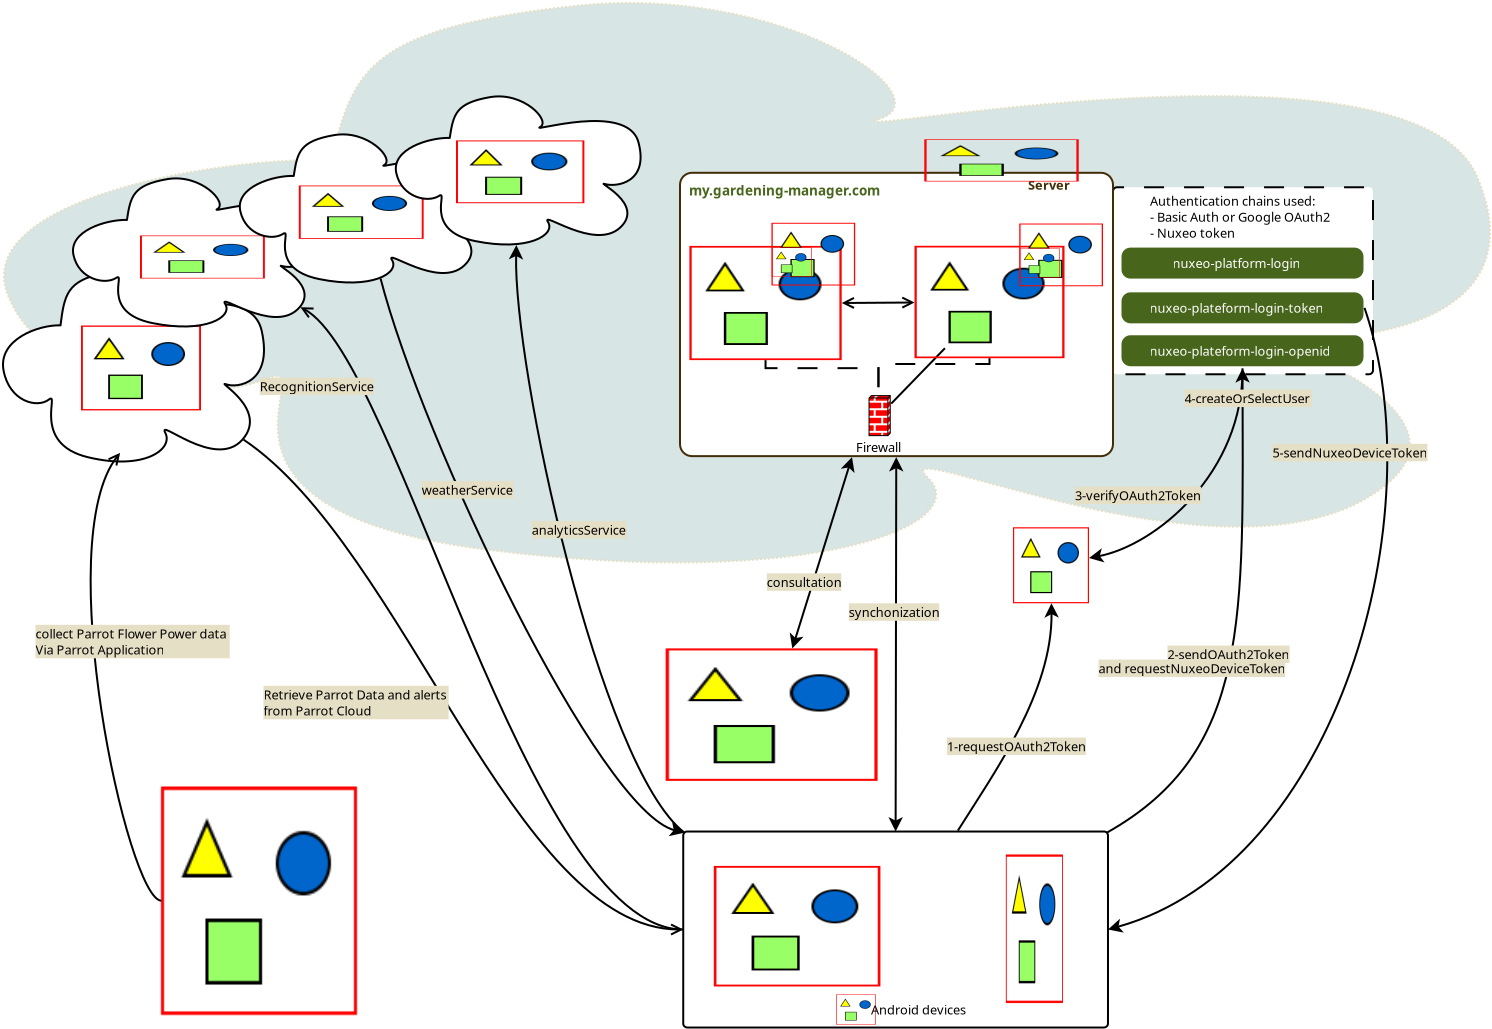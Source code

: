 <?xml version="1.0" encoding="UTF-8"?>
<dia:diagram xmlns:dia="http://www.lysator.liu.se/~alla/dia/">
  <dia:layer name="Arrière-plan" visible="true" active="true">
    <dia:object type="Network - Cloud" version="1" id="O0">
      <dia:attribute name="obj_pos">
        <dia:point val="-23.4,-6.175"/>
      </dia:attribute>
      <dia:attribute name="obj_bb">
        <dia:rectangle val="-23.4,-6.175;50.9,21.8"/>
      </dia:attribute>
      <dia:attribute name="meta">
        <dia:composite type="dict"/>
      </dia:attribute>
      <dia:attribute name="elem_corner">
        <dia:point val="-23.4,-6.175"/>
      </dia:attribute>
      <dia:attribute name="elem_width">
        <dia:real val="74.3"/>
      </dia:attribute>
      <dia:attribute name="elem_height">
        <dia:real val="27.975"/>
      </dia:attribute>
      <dia:attribute name="line_width">
        <dia:real val="0.1"/>
      </dia:attribute>
      <dia:attribute name="line_colour">
        <dia:color val="#e5dfc5"/>
      </dia:attribute>
      <dia:attribute name="fill_colour">
        <dia:color val="#d8e5e5"/>
      </dia:attribute>
      <dia:attribute name="show_background">
        <dia:boolean val="true"/>
      </dia:attribute>
      <dia:attribute name="line_style">
        <dia:enum val="4"/>
        <dia:real val="1"/>
      </dia:attribute>
      <dia:attribute name="padding">
        <dia:real val="0.1"/>
      </dia:attribute>
      <dia:attribute name="text">
        <dia:composite type="text">
          <dia:attribute name="string">
            <dia:string>##</dia:string>
          </dia:attribute>
          <dia:attribute name="font">
            <dia:font family="sans" style="0" name="Helvetica"/>
          </dia:attribute>
          <dia:attribute name="height">
            <dia:real val="0.8"/>
          </dia:attribute>
          <dia:attribute name="pos">
            <dia:point val="15.742,8.506"/>
          </dia:attribute>
          <dia:attribute name="color">
            <dia:color val="#432d07"/>
          </dia:attribute>
          <dia:attribute name="alignment">
            <dia:enum val="1"/>
          </dia:attribute>
        </dia:composite>
      </dia:attribute>
      <dia:attribute name="flip_horizontal">
        <dia:boolean val="false"/>
      </dia:attribute>
      <dia:attribute name="flip_vertical">
        <dia:boolean val="false"/>
      </dia:attribute>
      <dia:attribute name="subscale">
        <dia:real val="1"/>
      </dia:attribute>
    </dia:object>
    <dia:group>
      <dia:object type="Network - Cloud" version="1" id="O1">
        <dia:attribute name="obj_pos">
          <dia:point val="-23.45,7.29"/>
        </dia:attribute>
        <dia:attribute name="obj_bb">
          <dia:rectangle val="-23.45,7.29;-10.4,16.75"/>
        </dia:attribute>
        <dia:attribute name="meta">
          <dia:composite type="dict"/>
        </dia:attribute>
        <dia:attribute name="elem_corner">
          <dia:point val="-23.45,7.29"/>
        </dia:attribute>
        <dia:attribute name="elem_width">
          <dia:real val="13.05"/>
        </dia:attribute>
        <dia:attribute name="elem_height">
          <dia:real val="9.461"/>
        </dia:attribute>
        <dia:attribute name="line_width">
          <dia:real val="0.1"/>
        </dia:attribute>
        <dia:attribute name="line_colour">
          <dia:color val="#000000"/>
        </dia:attribute>
        <dia:attribute name="fill_colour">
          <dia:color val="#ffffff"/>
        </dia:attribute>
        <dia:attribute name="show_background">
          <dia:boolean val="true"/>
        </dia:attribute>
        <dia:attribute name="line_style">
          <dia:enum val="0"/>
          <dia:real val="1"/>
        </dia:attribute>
        <dia:attribute name="padding">
          <dia:real val="0.1"/>
        </dia:attribute>
        <dia:attribute name="text">
          <dia:composite type="text">
            <dia:attribute name="string">
              <dia:string>##</dia:string>
            </dia:attribute>
            <dia:attribute name="font">
              <dia:font family="sans" style="0" name="Helvetica"/>
            </dia:attribute>
            <dia:attribute name="height">
              <dia:real val="0.8"/>
            </dia:attribute>
            <dia:attribute name="pos">
              <dia:point val="-16.575,12.386"/>
            </dia:attribute>
            <dia:attribute name="color">
              <dia:color val="#000000"/>
            </dia:attribute>
            <dia:attribute name="alignment">
              <dia:enum val="1"/>
            </dia:attribute>
          </dia:composite>
        </dia:attribute>
        <dia:attribute name="flip_horizontal">
          <dia:boolean val="false"/>
        </dia:attribute>
        <dia:attribute name="flip_vertical">
          <dia:boolean val="false"/>
        </dia:attribute>
        <dia:attribute name="subscale">
          <dia:real val="1"/>
        </dia:attribute>
      </dia:object>
      <dia:object type="Standard - Image" version="0" id="O2">
        <dia:attribute name="obj_pos">
          <dia:point val="-19.55,9.95"/>
        </dia:attribute>
        <dia:attribute name="obj_bb">
          <dia:rectangle val="-19.6,9.9;-13.5,14.245"/>
        </dia:attribute>
        <dia:attribute name="elem_corner">
          <dia:point val="-19.55,9.95"/>
        </dia:attribute>
        <dia:attribute name="elem_width">
          <dia:real val="6"/>
        </dia:attribute>
        <dia:attribute name="elem_height">
          <dia:real val="4.245"/>
        </dia:attribute>
        <dia:attribute name="draw_border">
          <dia:boolean val="false"/>
        </dia:attribute>
        <dia:attribute name="keep_aspect">
          <dia:boolean val="true"/>
        </dia:attribute>
        <dia:attribute name="file">
          <dia:string>#parrot.png#</dia:string>
        </dia:attribute>
      </dia:object>
    </dia:group>
    <dia:object type="Standard - Box" version="0" id="O3">
      <dia:attribute name="obj_pos">
        <dia:point val="32.05,3.038"/>
      </dia:attribute>
      <dia:attribute name="obj_bb">
        <dia:rectangle val="32,2.987;45.1,12.438"/>
      </dia:attribute>
      <dia:attribute name="elem_corner">
        <dia:point val="32.05,3.038"/>
      </dia:attribute>
      <dia:attribute name="elem_width">
        <dia:real val="13.0"/>
      </dia:attribute>
      <dia:attribute name="elem_height">
        <dia:real val="9.35"/>
      </dia:attribute>
      <dia:attribute name="border_width">
        <dia:real val="0.1"/>
      </dia:attribute>
      <dia:attribute name="show_background">
        <dia:boolean val="true"/>
      </dia:attribute>
      <dia:attribute name="line_style">
        <dia:enum val="1"/>
      </dia:attribute>
      <dia:attribute name="corner_radius">
        <dia:real val="0.2"/>
      </dia:attribute>
    </dia:object>
    <dia:object type="Standard - Image" version="0" id="O4">
      <dia:attribute name="obj_pos">
        <dia:point val="9.685,26.094"/>
      </dia:attribute>
      <dia:attribute name="obj_bb">
        <dia:rectangle val="9.635,26.044;20.331,32.769"/>
      </dia:attribute>
      <dia:attribute name="elem_corner">
        <dia:point val="9.685,26.094"/>
      </dia:attribute>
      <dia:attribute name="elem_width">
        <dia:real val="10.596"/>
      </dia:attribute>
      <dia:attribute name="elem_height">
        <dia:real val="6.625"/>
      </dia:attribute>
      <dia:attribute name="draw_border">
        <dia:boolean val="false"/>
      </dia:attribute>
      <dia:attribute name="keep_aspect">
        <dia:boolean val="true"/>
      </dia:attribute>
      <dia:attribute name="file">
        <dia:string>#ordinateur.png#</dia:string>
      </dia:attribute>
    </dia:object>
    <dia:object type="Standard - Line" version="0" id="O5">
      <dia:attribute name="obj_pos">
        <dia:point val="21.181,35.25"/>
      </dia:attribute>
      <dia:attribute name="obj_bb">
        <dia:rectangle val="20.821,16.482;21.573,35.3"/>
      </dia:attribute>
      <dia:attribute name="conn_endpoints">
        <dia:point val="21.181,35.25"/>
        <dia:point val="21.213,16.532"/>
      </dia:attribute>
      <dia:attribute name="numcp">
        <dia:int val="1"/>
      </dia:attribute>
      <dia:attribute name="start_arrow">
        <dia:enum val="22"/>
      </dia:attribute>
      <dia:attribute name="start_arrow_length">
        <dia:real val="0.5"/>
      </dia:attribute>
      <dia:attribute name="start_arrow_width">
        <dia:real val="0.5"/>
      </dia:attribute>
      <dia:attribute name="end_arrow">
        <dia:enum val="22"/>
      </dia:attribute>
      <dia:attribute name="end_arrow_length">
        <dia:real val="0.5"/>
      </dia:attribute>
      <dia:attribute name="end_arrow_width">
        <dia:real val="0.5"/>
      </dia:attribute>
      <dia:connections>
        <dia:connection handle="0" to="O27" connection="1"/>
        <dia:connection handle="1" to="O32" connection="8"/>
      </dia:connections>
    </dia:object>
    <dia:object type="Standard - Line" version="0" id="O6">
      <dia:attribute name="obj_pos">
        <dia:point val="16.048,25.994"/>
      </dia:attribute>
      <dia:attribute name="obj_bb">
        <dia:rectangle val="15.918,16.469;19.13,26.057"/>
      </dia:attribute>
      <dia:attribute name="conn_endpoints">
        <dia:point val="16.048,25.994"/>
        <dia:point val="19.0,16.531"/>
      </dia:attribute>
      <dia:attribute name="numcp">
        <dia:int val="1"/>
      </dia:attribute>
      <dia:attribute name="start_arrow">
        <dia:enum val="22"/>
      </dia:attribute>
      <dia:attribute name="start_arrow_length">
        <dia:real val="0.5"/>
      </dia:attribute>
      <dia:attribute name="start_arrow_width">
        <dia:real val="0.5"/>
      </dia:attribute>
      <dia:attribute name="end_arrow">
        <dia:enum val="22"/>
      </dia:attribute>
      <dia:attribute name="end_arrow_length">
        <dia:real val="0.5"/>
      </dia:attribute>
      <dia:attribute name="end_arrow_width">
        <dia:real val="0.5"/>
      </dia:attribute>
      <dia:connections>
        <dia:connection handle="0" to="O4" connection="8"/>
        <dia:connection handle="1" to="O32" connection="8"/>
      </dia:connections>
    </dia:object>
    <dia:object type="Standard - BezierLine" version="0" id="O7">
      <dia:attribute name="obj_pos">
        <dia:point val="10.621,35.309"/>
      </dia:attribute>
      <dia:attribute name="obj_bb">
        <dia:rectangle val="2.174,5.523;10.691,35.379"/>
      </dia:attribute>
      <dia:attribute name="bez_points">
        <dia:point val="10.621,35.309"/>
        <dia:point val="6.4,32.03"/>
        <dia:point val="2.156,8.315"/>
        <dia:point val="2.319,2.17"/>
      </dia:attribute>
      <dia:attribute name="corner_types">
        <dia:enum val="0"/>
        <dia:enum val="0"/>
      </dia:attribute>
      <dia:attribute name="end_arrow">
        <dia:enum val="22"/>
      </dia:attribute>
      <dia:attribute name="end_arrow_length">
        <dia:real val="0.5"/>
      </dia:attribute>
      <dia:attribute name="end_arrow_width">
        <dia:real val="0.5"/>
      </dia:attribute>
      <dia:connections>
        <dia:connection handle="0" to="O27" connection="0"/>
        <dia:connection handle="3" to="O62" connection="4"/>
      </dia:connections>
    </dia:object>
    <dia:object type="Standard - BezierLine" version="0" id="O8">
      <dia:attribute name="obj_pos">
        <dia:point val="-5.481,4.07"/>
      </dia:attribute>
      <dia:attribute name="obj_bb">
        <dia:rectangle val="-4.721,7.194;10.682,35.369"/>
      </dia:attribute>
      <dia:attribute name="bez_points">
        <dia:point val="-5.481,4.07"/>
        <dia:point val="-3.4,12.15"/>
        <dia:point val="6.371,34.259"/>
        <dia:point val="10.621,35.309"/>
      </dia:attribute>
      <dia:attribute name="corner_types">
        <dia:enum val="0"/>
        <dia:enum val="0"/>
      </dia:attribute>
      <dia:attribute name="end_arrow">
        <dia:enum val="22"/>
      </dia:attribute>
      <dia:attribute name="end_arrow_length">
        <dia:real val="0.5"/>
      </dia:attribute>
      <dia:attribute name="end_arrow_width">
        <dia:real val="0.5"/>
      </dia:attribute>
      <dia:connections>
        <dia:connection handle="0" to="O60" connection="4"/>
        <dia:connection handle="3" to="O27" connection="0"/>
      </dia:connections>
    </dia:object>
    <dia:object type="Standard - Image" version="0" id="O9">
      <dia:attribute name="obj_pos">
        <dia:point val="27.05,20.038"/>
      </dia:attribute>
      <dia:attribute name="obj_bb">
        <dia:rectangle val="27,19.988;30.9,23.887"/>
      </dia:attribute>
      <dia:attribute name="elem_corner">
        <dia:point val="27.05,20.038"/>
      </dia:attribute>
      <dia:attribute name="elem_width">
        <dia:real val="3.8"/>
      </dia:attribute>
      <dia:attribute name="elem_height">
        <dia:real val="3.8"/>
      </dia:attribute>
      <dia:attribute name="draw_border">
        <dia:boolean val="false"/>
      </dia:attribute>
      <dia:attribute name="keep_aspect">
        <dia:boolean val="true"/>
      </dia:attribute>
      <dia:attribute name="file">
        <dia:string>#GooglePlus-new_logo.png#</dia:string>
      </dia:attribute>
    </dia:object>
    <dia:object type="Standard - BezierLine" version="0" id="O10">
      <dia:attribute name="obj_pos">
        <dia:point val="21.181,40.15"/>
      </dia:attribute>
      <dia:attribute name="obj_bb">
        <dia:rectangle val="24.225,23.887;29.023,35.272"/>
      </dia:attribute>
      <dia:attribute name="bez_points">
        <dia:point val="21.181,40.15"/>
        <dia:point val="23.05,37.18"/>
        <dia:point val="29,26.35"/>
        <dia:point val="28.95,21.938"/>
      </dia:attribute>
      <dia:attribute name="corner_types">
        <dia:enum val="0"/>
        <dia:enum val="0"/>
      </dia:attribute>
      <dia:attribute name="end_arrow">
        <dia:enum val="22"/>
      </dia:attribute>
      <dia:attribute name="end_arrow_length">
        <dia:real val="0.5"/>
      </dia:attribute>
      <dia:attribute name="end_arrow_width">
        <dia:real val="0.5"/>
      </dia:attribute>
      <dia:connections>
        <dia:connection handle="0" to="O27" connection="8"/>
        <dia:connection handle="3" to="O9" connection="8"/>
      </dia:connections>
    </dia:object>
    <dia:object type="Standard - BezierLine" version="0" id="O11">
      <dia:attribute name="obj_pos">
        <dia:point val="31.741,35.309"/>
      </dia:attribute>
      <dia:attribute name="obj_bb">
        <dia:rectangle val="31.673,12.037;38.587,35.377"/>
      </dia:attribute>
      <dia:attribute name="bez_points">
        <dia:point val="31.741,35.309"/>
        <dia:point val="38.95,31.25"/>
        <dia:point val="38.546,23.771"/>
        <dia:point val="38.525,11.213"/>
      </dia:attribute>
      <dia:attribute name="corner_types">
        <dia:enum val="0"/>
        <dia:enum val="0"/>
      </dia:attribute>
      <dia:attribute name="end_arrow">
        <dia:enum val="22"/>
      </dia:attribute>
      <dia:attribute name="end_arrow_length">
        <dia:real val="0.5"/>
      </dia:attribute>
      <dia:attribute name="end_arrow_width">
        <dia:real val="0.5"/>
      </dia:attribute>
      <dia:connections>
        <dia:connection handle="0" to="O27" connection="2"/>
        <dia:connection handle="3" to="O13" connection="8"/>
      </dia:connections>
    </dia:object>
    <dia:object type="Standard - BezierLine" version="0" id="O12">
      <dia:attribute name="obj_pos">
        <dia:point val="38.525,12.037"/>
      </dia:attribute>
      <dia:attribute name="obj_bb">
        <dia:rectangle val="30.891,11.987;38.576,21.616"/>
      </dia:attribute>
      <dia:attribute name="bez_points">
        <dia:point val="38.525,12.037"/>
        <dia:point val="38.6,17.3"/>
        <dia:point val="32.3,21.3"/>
        <dia:point val="28.95,21.938"/>
      </dia:attribute>
      <dia:attribute name="corner_types">
        <dia:enum val="0"/>
        <dia:enum val="0"/>
      </dia:attribute>
      <dia:attribute name="end_arrow">
        <dia:enum val="22"/>
      </dia:attribute>
      <dia:attribute name="end_arrow_length">
        <dia:real val="0.5"/>
      </dia:attribute>
      <dia:attribute name="end_arrow_width">
        <dia:real val="0.5"/>
      </dia:attribute>
      <dia:connections>
        <dia:connection handle="0" to="O13" connection="6"/>
        <dia:connection handle="3" to="O9" connection="8"/>
      </dia:connections>
    </dia:object>
    <dia:group>
      <dia:object type="Standard - Box" version="0" id="O13">
        <dia:attribute name="obj_pos">
          <dia:point val="32.425,10.387"/>
        </dia:attribute>
        <dia:attribute name="obj_bb">
          <dia:rectangle val="32.375,10.338;44.675,12.088"/>
        </dia:attribute>
        <dia:attribute name="elem_corner">
          <dia:point val="32.425,10.387"/>
        </dia:attribute>
        <dia:attribute name="elem_width">
          <dia:real val="12.2"/>
        </dia:attribute>
        <dia:attribute name="elem_height">
          <dia:real val="1.65"/>
        </dia:attribute>
        <dia:attribute name="border_width">
          <dia:real val="0.1"/>
        </dia:attribute>
        <dia:attribute name="border_color">
          <dia:color val="#ffffff"/>
        </dia:attribute>
        <dia:attribute name="inner_color">
          <dia:color val="#48651c"/>
        </dia:attribute>
        <dia:attribute name="show_background">
          <dia:boolean val="true"/>
        </dia:attribute>
        <dia:attribute name="corner_radius">
          <dia:real val="0.5"/>
        </dia:attribute>
      </dia:object>
      <dia:object type="Standard - Text" version="1" id="O14">
        <dia:attribute name="obj_pos">
          <dia:point val="33.875,11.463"/>
        </dia:attribute>
        <dia:attribute name="obj_bb">
          <dia:rectangle val="33.875,10.867;43.407,11.615"/>
        </dia:attribute>
        <dia:attribute name="text">
          <dia:composite type="text">
            <dia:attribute name="string">
              <dia:string>#nuxeo-plateform-login-openid#</dia:string>
            </dia:attribute>
            <dia:attribute name="font">
              <dia:font family="sans" style="0" name="Helvetica"/>
            </dia:attribute>
            <dia:attribute name="height">
              <dia:real val="0.8"/>
            </dia:attribute>
            <dia:attribute name="pos">
              <dia:point val="33.875,11.463"/>
            </dia:attribute>
            <dia:attribute name="color">
              <dia:color val="#ffffff"/>
            </dia:attribute>
            <dia:attribute name="alignment">
              <dia:enum val="0"/>
            </dia:attribute>
          </dia:composite>
        </dia:attribute>
        <dia:attribute name="valign">
          <dia:enum val="3"/>
        </dia:attribute>
      </dia:object>
    </dia:group>
    <dia:group>
      <dia:object type="Standard - Box" version="0" id="O15">
        <dia:attribute name="obj_pos">
          <dia:point val="32.425,8.242"/>
        </dia:attribute>
        <dia:attribute name="obj_bb">
          <dia:rectangle val="32.375,8.193;44.675,9.943"/>
        </dia:attribute>
        <dia:attribute name="elem_corner">
          <dia:point val="32.425,8.242"/>
        </dia:attribute>
        <dia:attribute name="elem_width">
          <dia:real val="12.2"/>
        </dia:attribute>
        <dia:attribute name="elem_height">
          <dia:real val="1.65"/>
        </dia:attribute>
        <dia:attribute name="border_width">
          <dia:real val="0.1"/>
        </dia:attribute>
        <dia:attribute name="border_color">
          <dia:color val="#ffffff"/>
        </dia:attribute>
        <dia:attribute name="inner_color">
          <dia:color val="#48651c"/>
        </dia:attribute>
        <dia:attribute name="show_background">
          <dia:boolean val="true"/>
        </dia:attribute>
        <dia:attribute name="corner_radius">
          <dia:real val="0.5"/>
        </dia:attribute>
      </dia:object>
      <dia:object type="Standard - Text" version="1" id="O16">
        <dia:attribute name="obj_pos">
          <dia:point val="33.875,9.318"/>
        </dia:attribute>
        <dia:attribute name="obj_bb">
          <dia:rectangle val="33.875,8.723;43,9.47"/>
        </dia:attribute>
        <dia:attribute name="text">
          <dia:composite type="text">
            <dia:attribute name="string">
              <dia:string>#nuxeo-plateform-login-token#</dia:string>
            </dia:attribute>
            <dia:attribute name="font">
              <dia:font family="sans" style="0" name="Helvetica"/>
            </dia:attribute>
            <dia:attribute name="height">
              <dia:real val="0.8"/>
            </dia:attribute>
            <dia:attribute name="pos">
              <dia:point val="33.875,9.318"/>
            </dia:attribute>
            <dia:attribute name="color">
              <dia:color val="#ffffff"/>
            </dia:attribute>
            <dia:attribute name="alignment">
              <dia:enum val="0"/>
            </dia:attribute>
          </dia:composite>
        </dia:attribute>
        <dia:attribute name="valign">
          <dia:enum val="3"/>
        </dia:attribute>
      </dia:object>
    </dia:group>
    <dia:object type="Standard - Text" version="1" id="O17">
      <dia:attribute name="obj_pos">
        <dia:point val="23.75,31.238"/>
      </dia:attribute>
      <dia:attribute name="obj_bb">
        <dia:rectangle val="23.75,30.642;31.043,31.39"/>
      </dia:attribute>
      <dia:attribute name="text">
        <dia:composite type="text">
          <dia:attribute name="string">
            <dia:string>#1-requestOAuth2Token#</dia:string>
          </dia:attribute>
          <dia:attribute name="font">
            <dia:font family="sans" style="0" name="Helvetica"/>
          </dia:attribute>
          <dia:attribute name="height">
            <dia:real val="0.8"/>
          </dia:attribute>
          <dia:attribute name="pos">
            <dia:point val="23.75,31.238"/>
          </dia:attribute>
          <dia:attribute name="color">
            <dia:color val="#000000"/>
          </dia:attribute>
          <dia:attribute name="alignment">
            <dia:enum val="0"/>
          </dia:attribute>
        </dia:composite>
      </dia:attribute>
      <dia:attribute name="valign">
        <dia:enum val="3"/>
      </dia:attribute>
      <dia:attribute name="fill_color">
        <dia:color val="#e5dfc5"/>
      </dia:attribute>
      <dia:attribute name="show_background">
        <dia:boolean val="true"/>
      </dia:attribute>
    </dia:object>
    <dia:object type="Standard - Text" version="1" id="O18">
      <dia:attribute name="obj_pos">
        <dia:point val="30.15,18.692"/>
      </dia:attribute>
      <dia:attribute name="obj_bb">
        <dia:rectangle val="30.15,18.098;36.803,18.845"/>
      </dia:attribute>
      <dia:attribute name="text">
        <dia:composite type="text">
          <dia:attribute name="string">
            <dia:string>#3-verifyOAuth2Token#</dia:string>
          </dia:attribute>
          <dia:attribute name="font">
            <dia:font family="sans" style="0" name="Helvetica"/>
          </dia:attribute>
          <dia:attribute name="height">
            <dia:real val="0.8"/>
          </dia:attribute>
          <dia:attribute name="pos">
            <dia:point val="30.15,18.692"/>
          </dia:attribute>
          <dia:attribute name="color">
            <dia:color val="#000000"/>
          </dia:attribute>
          <dia:attribute name="alignment">
            <dia:enum val="0"/>
          </dia:attribute>
        </dia:composite>
      </dia:attribute>
      <dia:attribute name="valign">
        <dia:enum val="3"/>
      </dia:attribute>
      <dia:attribute name="fill_color">
        <dia:color val="#e5dfc5"/>
      </dia:attribute>
      <dia:attribute name="show_background">
        <dia:boolean val="true"/>
      </dia:attribute>
    </dia:object>
    <dia:object type="Standard - Text" version="1" id="O19">
      <dia:attribute name="obj_pos">
        <dia:point val="35.625,13.838"/>
      </dia:attribute>
      <dia:attribute name="obj_bb">
        <dia:rectangle val="35.625,13.242;42.498,13.99"/>
      </dia:attribute>
      <dia:attribute name="text">
        <dia:composite type="text">
          <dia:attribute name="string">
            <dia:string>#4-createOrSelectUser#</dia:string>
          </dia:attribute>
          <dia:attribute name="font">
            <dia:font family="sans" style="0" name="Helvetica"/>
          </dia:attribute>
          <dia:attribute name="height">
            <dia:real val="0.8"/>
          </dia:attribute>
          <dia:attribute name="pos">
            <dia:point val="35.625,13.838"/>
          </dia:attribute>
          <dia:attribute name="color">
            <dia:color val="#000000"/>
          </dia:attribute>
          <dia:attribute name="alignment">
            <dia:enum val="0"/>
          </dia:attribute>
        </dia:composite>
      </dia:attribute>
      <dia:attribute name="valign">
        <dia:enum val="3"/>
      </dia:attribute>
      <dia:attribute name="fill_color">
        <dia:color val="#e5dfc5"/>
      </dia:attribute>
      <dia:attribute name="show_background">
        <dia:boolean val="true"/>
      </dia:attribute>
    </dia:object>
    <dia:object type="Standard - Text" version="1" id="O20">
      <dia:attribute name="obj_pos">
        <dia:point val="33.9,3.962"/>
      </dia:attribute>
      <dia:attribute name="obj_bb">
        <dia:rectangle val="33.9,3.368;43.65,6.515"/>
      </dia:attribute>
      <dia:attribute name="text">
        <dia:composite type="text">
          <dia:attribute name="string">
            <dia:string>#Authentication chains used:
- Basic Auth or Google OAuth2
- Nuxeo token
#</dia:string>
          </dia:attribute>
          <dia:attribute name="font">
            <dia:font family="sans" style="0" name="Helvetica"/>
          </dia:attribute>
          <dia:attribute name="height">
            <dia:real val="0.8"/>
          </dia:attribute>
          <dia:attribute name="pos">
            <dia:point val="33.9,3.962"/>
          </dia:attribute>
          <dia:attribute name="color">
            <dia:color val="#000000"/>
          </dia:attribute>
          <dia:attribute name="alignment">
            <dia:enum val="0"/>
          </dia:attribute>
        </dia:composite>
      </dia:attribute>
      <dia:attribute name="valign">
        <dia:enum val="3"/>
      </dia:attribute>
    </dia:object>
    <dia:object type="Standard - BezierLine" version="0" id="O21">
      <dia:attribute name="obj_pos">
        <dia:point val="44.625,9.068"/>
      </dia:attribute>
      <dia:attribute name="obj_bb">
        <dia:rectangle val="31.8,9.004;45.815,40.306"/>
      </dia:attribute>
      <dia:attribute name="bez_points">
        <dia:point val="44.625,9.068"/>
        <dia:point val="48.15,19.3"/>
        <dia:point val="43.35,36.95"/>
        <dia:point val="31.8,40.15"/>
      </dia:attribute>
      <dia:attribute name="corner_types">
        <dia:enum val="0"/>
        <dia:enum val="0"/>
      </dia:attribute>
      <dia:attribute name="end_arrow">
        <dia:enum val="22"/>
      </dia:attribute>
      <dia:attribute name="end_arrow_length">
        <dia:real val="0.5"/>
      </dia:attribute>
      <dia:attribute name="end_arrow_width">
        <dia:real val="0.5"/>
      </dia:attribute>
      <dia:connections>
        <dia:connection handle="0" to="O15" connection="4"/>
        <dia:connection handle="3" to="O27" connection="4"/>
      </dia:connections>
    </dia:object>
    <dia:object type="Standard - Text" version="1" id="O22">
      <dia:attribute name="obj_pos">
        <dia:point val="40.025,16.55"/>
      </dia:attribute>
      <dia:attribute name="obj_bb">
        <dia:rectangle val="40.025,15.955;48.25,16.703"/>
      </dia:attribute>
      <dia:attribute name="text">
        <dia:composite type="text">
          <dia:attribute name="string">
            <dia:string>#5-sendNuxeoDeviceToken#</dia:string>
          </dia:attribute>
          <dia:attribute name="font">
            <dia:font family="sans" style="0" name="Helvetica"/>
          </dia:attribute>
          <dia:attribute name="height">
            <dia:real val="0.8"/>
          </dia:attribute>
          <dia:attribute name="pos">
            <dia:point val="40.025,16.55"/>
          </dia:attribute>
          <dia:attribute name="color">
            <dia:color val="#000000"/>
          </dia:attribute>
          <dia:attribute name="alignment">
            <dia:enum val="0"/>
          </dia:attribute>
        </dia:composite>
      </dia:attribute>
      <dia:attribute name="valign">
        <dia:enum val="3"/>
      </dia:attribute>
      <dia:attribute name="fill_color">
        <dia:color val="#e5dfc5"/>
      </dia:attribute>
      <dia:attribute name="show_background">
        <dia:boolean val="true"/>
      </dia:attribute>
    </dia:object>
    <dia:object type="Standard - Box" version="0" id="O23">
      <dia:attribute name="obj_pos">
        <dia:point val="32.425,6.005"/>
      </dia:attribute>
      <dia:attribute name="obj_bb">
        <dia:rectangle val="32.375,5.955;44.675,7.705"/>
      </dia:attribute>
      <dia:attribute name="elem_corner">
        <dia:point val="32.425,6.005"/>
      </dia:attribute>
      <dia:attribute name="elem_width">
        <dia:real val="12.2"/>
      </dia:attribute>
      <dia:attribute name="elem_height">
        <dia:real val="1.65"/>
      </dia:attribute>
      <dia:attribute name="border_width">
        <dia:real val="0.1"/>
      </dia:attribute>
      <dia:attribute name="border_color">
        <dia:color val="#ffffff"/>
      </dia:attribute>
      <dia:attribute name="inner_color">
        <dia:color val="#48651c"/>
      </dia:attribute>
      <dia:attribute name="show_background">
        <dia:boolean val="true"/>
      </dia:attribute>
      <dia:attribute name="corner_radius">
        <dia:real val="0.5"/>
      </dia:attribute>
    </dia:object>
    <dia:object type="Standard - Text" version="1" id="O24">
      <dia:attribute name="obj_pos">
        <dia:point val="35.025,7.08"/>
      </dia:attribute>
      <dia:attribute name="obj_bb">
        <dia:rectangle val="35.025,6.485;41.735,7.232"/>
      </dia:attribute>
      <dia:attribute name="text">
        <dia:composite type="text">
          <dia:attribute name="string">
            <dia:string>#nuxeo-platform-login#</dia:string>
          </dia:attribute>
          <dia:attribute name="font">
            <dia:font family="sans" style="0" name="Helvetica"/>
          </dia:attribute>
          <dia:attribute name="height">
            <dia:real val="0.8"/>
          </dia:attribute>
          <dia:attribute name="pos">
            <dia:point val="35.025,7.08"/>
          </dia:attribute>
          <dia:attribute name="color">
            <dia:color val="#ffffff"/>
          </dia:attribute>
          <dia:attribute name="alignment">
            <dia:enum val="0"/>
          </dia:attribute>
        </dia:composite>
      </dia:attribute>
      <dia:attribute name="valign">
        <dia:enum val="3"/>
      </dia:attribute>
    </dia:object>
    <dia:object type="Standard - Text" version="1" id="O25">
      <dia:attribute name="obj_pos">
        <dia:point val="-2.507,18.413"/>
      </dia:attribute>
      <dia:attribute name="obj_bb">
        <dia:rectangle val="-2.507,17.817;2.485,18.565"/>
      </dia:attribute>
      <dia:attribute name="text">
        <dia:composite type="text">
          <dia:attribute name="string">
            <dia:string>#weatherService#</dia:string>
          </dia:attribute>
          <dia:attribute name="font">
            <dia:font family="sans" style="0" name="Helvetica"/>
          </dia:attribute>
          <dia:attribute name="height">
            <dia:real val="0.8"/>
          </dia:attribute>
          <dia:attribute name="pos">
            <dia:point val="-2.507,18.413"/>
          </dia:attribute>
          <dia:attribute name="color">
            <dia:color val="#000000"/>
          </dia:attribute>
          <dia:attribute name="alignment">
            <dia:enum val="0"/>
          </dia:attribute>
        </dia:composite>
      </dia:attribute>
      <dia:attribute name="valign">
        <dia:enum val="3"/>
      </dia:attribute>
      <dia:attribute name="fill_color">
        <dia:color val="#e5dfc5"/>
      </dia:attribute>
      <dia:attribute name="show_background">
        <dia:boolean val="true"/>
      </dia:attribute>
    </dia:object>
    <dia:object type="Standard - Text" version="1" id="O26">
      <dia:attribute name="obj_pos">
        <dia:point val="2.993,20.413"/>
      </dia:attribute>
      <dia:attribute name="obj_bb">
        <dia:rectangle val="2.993,19.817;8.223,20.565"/>
      </dia:attribute>
      <dia:attribute name="text">
        <dia:composite type="text">
          <dia:attribute name="string">
            <dia:string>#analyticsService#</dia:string>
          </dia:attribute>
          <dia:attribute name="font">
            <dia:font family="sans" style="0" name="Helvetica"/>
          </dia:attribute>
          <dia:attribute name="height">
            <dia:real val="0.8"/>
          </dia:attribute>
          <dia:attribute name="pos">
            <dia:point val="2.993,20.413"/>
          </dia:attribute>
          <dia:attribute name="color">
            <dia:color val="#000000"/>
          </dia:attribute>
          <dia:attribute name="alignment">
            <dia:enum val="0"/>
          </dia:attribute>
        </dia:composite>
      </dia:attribute>
      <dia:attribute name="valign">
        <dia:enum val="3"/>
      </dia:attribute>
      <dia:attribute name="fill_color">
        <dia:color val="#e5dfc5"/>
      </dia:attribute>
      <dia:attribute name="show_background">
        <dia:boolean val="true"/>
      </dia:attribute>
    </dia:object>
    <dia:group>
      <dia:object type="Standard - Box" version="0" id="O27">
        <dia:attribute name="obj_pos">
          <dia:point val="10.562,35.25"/>
        </dia:attribute>
        <dia:attribute name="obj_bb">
          <dia:rectangle val="10.512,35.2;31.85,45.1"/>
        </dia:attribute>
        <dia:attribute name="elem_corner">
          <dia:point val="10.562,35.25"/>
        </dia:attribute>
        <dia:attribute name="elem_width">
          <dia:real val="21.237"/>
        </dia:attribute>
        <dia:attribute name="elem_height">
          <dia:real val="9.8"/>
        </dia:attribute>
        <dia:attribute name="border_width">
          <dia:real val="0.1"/>
        </dia:attribute>
        <dia:attribute name="show_background">
          <dia:boolean val="true"/>
        </dia:attribute>
        <dia:attribute name="corner_radius">
          <dia:real val="0.2"/>
        </dia:attribute>
      </dia:object>
      <dia:object type="Standard - Image" version="0" id="O28">
        <dia:attribute name="obj_pos">
          <dia:point val="12.093,36.969"/>
        </dia:attribute>
        <dia:attribute name="obj_bb">
          <dia:rectangle val="12.043,36.919;20.469,43.048"/>
        </dia:attribute>
        <dia:attribute name="elem_corner">
          <dia:point val="12.093,36.969"/>
        </dia:attribute>
        <dia:attribute name="elem_width">
          <dia:real val="8.326"/>
        </dia:attribute>
        <dia:attribute name="elem_height">
          <dia:real val="6.029"/>
        </dia:attribute>
        <dia:attribute name="draw_border">
          <dia:boolean val="false"/>
        </dia:attribute>
        <dia:attribute name="keep_aspect">
          <dia:boolean val="true"/>
        </dia:attribute>
        <dia:attribute name="file">
          <dia:string>#tablette.png#</dia:string>
        </dia:attribute>
      </dia:object>
      <dia:object type="Standard - Image" version="0" id="O29">
        <dia:attribute name="obj_pos">
          <dia:point val="26.692,36.398"/>
        </dia:attribute>
        <dia:attribute name="obj_bb">
          <dia:rectangle val="26.642,36.348;29.596,43.876"/>
        </dia:attribute>
        <dia:attribute name="elem_corner">
          <dia:point val="26.692,36.398"/>
        </dia:attribute>
        <dia:attribute name="elem_width">
          <dia:real val="2.854"/>
        </dia:attribute>
        <dia:attribute name="elem_height">
          <dia:real val="7.428"/>
        </dia:attribute>
        <dia:attribute name="draw_border">
          <dia:boolean val="false"/>
        </dia:attribute>
        <dia:attribute name="keep_aspect">
          <dia:boolean val="true"/>
        </dia:attribute>
        <dia:attribute name="file">
          <dia:string>#iphone.png#</dia:string>
        </dia:attribute>
      </dia:object>
      <dia:object type="Standard - Image" version="0" id="O30">
        <dia:attribute name="obj_pos">
          <dia:point val="18.2,43.4"/>
        </dia:attribute>
        <dia:attribute name="obj_bb">
          <dia:rectangle val="18.15,43.35;20.25,44.95"/>
        </dia:attribute>
        <dia:attribute name="elem_corner">
          <dia:point val="18.2,43.4"/>
        </dia:attribute>
        <dia:attribute name="elem_width">
          <dia:real val="2"/>
        </dia:attribute>
        <dia:attribute name="elem_height">
          <dia:real val="1.5"/>
        </dia:attribute>
        <dia:attribute name="draw_border">
          <dia:boolean val="false"/>
        </dia:attribute>
        <dia:attribute name="keep_aspect">
          <dia:boolean val="true"/>
        </dia:attribute>
        <dia:attribute name="file">
          <dia:string>#logoandroid.jpg#</dia:string>
        </dia:attribute>
      </dia:object>
      <dia:object type="Standard - Text" version="1" id="O31">
        <dia:attribute name="obj_pos">
          <dia:point val="19.95,44.4"/>
        </dia:attribute>
        <dia:attribute name="obj_bb">
          <dia:rectangle val="19.95,43.805;25.067,44.553"/>
        </dia:attribute>
        <dia:attribute name="text">
          <dia:composite type="text">
            <dia:attribute name="string">
              <dia:string>#Android devices#</dia:string>
            </dia:attribute>
            <dia:attribute name="font">
              <dia:font family="sans" style="0" name="Helvetica"/>
            </dia:attribute>
            <dia:attribute name="height">
              <dia:real val="0.8"/>
            </dia:attribute>
            <dia:attribute name="pos">
              <dia:point val="19.95,44.4"/>
            </dia:attribute>
            <dia:attribute name="color">
              <dia:color val="#000000"/>
            </dia:attribute>
            <dia:attribute name="alignment">
              <dia:enum val="0"/>
            </dia:attribute>
          </dia:composite>
        </dia:attribute>
        <dia:attribute name="valign">
          <dia:enum val="3"/>
        </dia:attribute>
      </dia:object>
    </dia:group>
    <dia:group>
      <dia:object type="Standard - Box" version="0" id="O32">
        <dia:attribute name="obj_pos">
          <dia:point val="10.4,2.314"/>
        </dia:attribute>
        <dia:attribute name="obj_bb">
          <dia:rectangle val="10.35,2.264;32.1,16.532"/>
        </dia:attribute>
        <dia:attribute name="elem_corner">
          <dia:point val="10.4,2.314"/>
        </dia:attribute>
        <dia:attribute name="elem_width">
          <dia:real val="21.65"/>
        </dia:attribute>
        <dia:attribute name="elem_height">
          <dia:real val="14.168"/>
        </dia:attribute>
        <dia:attribute name="border_width">
          <dia:real val="0.1"/>
        </dia:attribute>
        <dia:attribute name="border_color">
          <dia:color val="#432d07"/>
        </dia:attribute>
        <dia:attribute name="show_background">
          <dia:boolean val="true"/>
        </dia:attribute>
        <dia:attribute name="corner_radius">
          <dia:real val="0.6"/>
        </dia:attribute>
      </dia:object>
      <dia:object type="Network - Firewall" version="1" id="O33">
        <dia:attribute name="obj_pos">
          <dia:point val="19.852,13.455"/>
        </dia:attribute>
        <dia:attribute name="obj_bb">
          <dia:rectangle val="19.017,13.335;21.627,16.402"/>
        </dia:attribute>
        <dia:attribute name="meta">
          <dia:composite type="dict"/>
        </dia:attribute>
        <dia:attribute name="elem_corner">
          <dia:point val="19.852,13.455"/>
        </dia:attribute>
        <dia:attribute name="elem_width">
          <dia:real val="1.059"/>
        </dia:attribute>
        <dia:attribute name="elem_height">
          <dia:real val="2.0"/>
        </dia:attribute>
        <dia:attribute name="line_width">
          <dia:real val="0.1"/>
        </dia:attribute>
        <dia:attribute name="line_colour">
          <dia:color val="#000000"/>
        </dia:attribute>
        <dia:attribute name="fill_colour">
          <dia:color val="#ffffff"/>
        </dia:attribute>
        <dia:attribute name="show_background">
          <dia:boolean val="true"/>
        </dia:attribute>
        <dia:attribute name="line_style">
          <dia:enum val="0"/>
          <dia:real val="1"/>
        </dia:attribute>
        <dia:attribute name="padding">
          <dia:real val="0.1"/>
        </dia:attribute>
        <dia:attribute name="text">
          <dia:composite type="text">
            <dia:attribute name="string">
              <dia:string>#Firewall#</dia:string>
            </dia:attribute>
            <dia:attribute name="font">
              <dia:font family="sans" style="0" name="Helvetica"/>
            </dia:attribute>
            <dia:attribute name="height">
              <dia:real val="0.8"/>
            </dia:attribute>
            <dia:attribute name="pos">
              <dia:point val="20.322,16.149"/>
            </dia:attribute>
            <dia:attribute name="color">
              <dia:color val="#000000"/>
            </dia:attribute>
            <dia:attribute name="alignment">
              <dia:enum val="1"/>
            </dia:attribute>
          </dia:composite>
        </dia:attribute>
        <dia:attribute name="flip_horizontal">
          <dia:boolean val="false"/>
        </dia:attribute>
        <dia:attribute name="flip_vertical">
          <dia:boolean val="false"/>
        </dia:attribute>
        <dia:attribute name="subscale">
          <dia:real val="1"/>
        </dia:attribute>
      </dia:object>
      <dia:object type="Standard - Line" version="0" id="O34">
        <dia:attribute name="obj_pos">
          <dia:point val="20.96,13.856"/>
        </dia:attribute>
        <dia:attribute name="obj_bb">
          <dia:rectangle val="20.89,11.015;23.717,13.927"/>
        </dia:attribute>
        <dia:attribute name="conn_endpoints">
          <dia:point val="20.96,13.856"/>
          <dia:point val="23.646,11.086"/>
        </dia:attribute>
        <dia:attribute name="numcp">
          <dia:int val="1"/>
        </dia:attribute>
        <dia:connections>
          <dia:connection handle="0" to="O33" connection="19"/>
        </dia:connections>
      </dia:object>
      <dia:object type="Standard - Image" version="0" id="O35">
        <dia:attribute name="obj_pos">
          <dia:point val="10.868,5.968"/>
        </dia:attribute>
        <dia:attribute name="obj_bb">
          <dia:rectangle val="10.818,5.918;18.537,11.732"/>
        </dia:attribute>
        <dia:attribute name="elem_corner">
          <dia:point val="10.868,5.968"/>
        </dia:attribute>
        <dia:attribute name="elem_width">
          <dia:real val="7.619"/>
        </dia:attribute>
        <dia:attribute name="elem_height">
          <dia:real val="5.714"/>
        </dia:attribute>
        <dia:attribute name="draw_border">
          <dia:boolean val="false"/>
        </dia:attribute>
        <dia:attribute name="keep_aspect">
          <dia:boolean val="true"/>
        </dia:attribute>
        <dia:attribute name="file">
          <dia:string>#server.jpg#</dia:string>
        </dia:attribute>
      </dia:object>
      <dia:object type="Standard - Image" version="0" id="O36">
        <dia:attribute name="obj_pos">
          <dia:point val="22.125,5.962"/>
        </dia:attribute>
        <dia:attribute name="obj_bb">
          <dia:rectangle val="22.075,5.912;29.674,11.636"/>
        </dia:attribute>
        <dia:attribute name="elem_corner">
          <dia:point val="22.125,5.962"/>
        </dia:attribute>
        <dia:attribute name="elem_width">
          <dia:real val="7.5"/>
        </dia:attribute>
        <dia:attribute name="elem_height">
          <dia:real val="5.625"/>
        </dia:attribute>
        <dia:attribute name="draw_border">
          <dia:boolean val="false"/>
        </dia:attribute>
        <dia:attribute name="keep_aspect">
          <dia:boolean val="true"/>
        </dia:attribute>
        <dia:attribute name="file">
          <dia:string>#server.jpg#</dia:string>
        </dia:attribute>
      </dia:object>
      <dia:object type="Standard - Line" version="0" id="O37">
        <dia:attribute name="obj_pos">
          <dia:point val="18.487,8.825"/>
        </dia:attribute>
        <dia:attribute name="obj_bb">
          <dia:rectangle val="18.436,8.474;22.075,9.151"/>
        </dia:attribute>
        <dia:attribute name="conn_endpoints">
          <dia:point val="18.487,8.825"/>
          <dia:point val="22.025,8.8"/>
        </dia:attribute>
        <dia:attribute name="numcp">
          <dia:int val="1"/>
        </dia:attribute>
        <dia:attribute name="start_arrow">
          <dia:enum val="1"/>
        </dia:attribute>
        <dia:attribute name="start_arrow_length">
          <dia:real val="0.5"/>
        </dia:attribute>
        <dia:attribute name="start_arrow_width">
          <dia:real val="0.5"/>
        </dia:attribute>
        <dia:attribute name="end_arrow">
          <dia:enum val="1"/>
        </dia:attribute>
        <dia:attribute name="end_arrow_length">
          <dia:real val="0.5"/>
        </dia:attribute>
        <dia:attribute name="end_arrow_width">
          <dia:real val="0.5"/>
        </dia:attribute>
        <dia:connections>
          <dia:connection handle="0" to="O35" connection="4"/>
          <dia:connection handle="1" to="O36" connection="8"/>
        </dia:connections>
      </dia:object>
      <dia:group>
        <dia:object type="Standard - Image" version="0" id="O38">
          <dia:attribute name="obj_pos">
            <dia:point val="14.973,4.814"/>
          </dia:attribute>
          <dia:attribute name="obj_bb">
            <dia:rectangle val="14.923,4.764;19.209,8.0"/>
          </dia:attribute>
          <dia:attribute name="elem_corner">
            <dia:point val="14.973,4.814"/>
          </dia:attribute>
          <dia:attribute name="elem_width">
            <dia:real val="4.187"/>
          </dia:attribute>
          <dia:attribute name="elem_height">
            <dia:real val="3.136"/>
          </dia:attribute>
          <dia:attribute name="draw_border">
            <dia:boolean val="false"/>
          </dia:attribute>
          <dia:attribute name="keep_aspect">
            <dia:boolean val="true"/>
          </dia:attribute>
          <dia:attribute name="file">
            <dia:string>#nuxeo.jpeg#</dia:string>
          </dia:attribute>
        </dia:object>
        <dia:object type="Standard - Image" version="0" id="O39">
          <dia:attribute name="obj_pos">
            <dia:point val="14.99,6.048"/>
          </dia:attribute>
          <dia:attribute name="obj_bb">
            <dia:rectangle val="14.94,5.998;17.04,7.567"/>
          </dia:attribute>
          <dia:attribute name="elem_corner">
            <dia:point val="14.99,6.048"/>
          </dia:attribute>
          <dia:attribute name="elem_width">
            <dia:real val="2"/>
          </dia:attribute>
          <dia:attribute name="elem_height">
            <dia:real val="1.469"/>
          </dia:attribute>
          <dia:attribute name="draw_border">
            <dia:boolean val="false"/>
          </dia:attribute>
          <dia:attribute name="keep_aspect">
            <dia:boolean val="true"/>
          </dia:attribute>
          <dia:attribute name="file">
            <dia:string>#Logo-Gardening-Manager.png#</dia:string>
          </dia:attribute>
        </dia:object>
      </dia:group>
      <dia:group>
        <dia:object type="Standard - Image" version="0" id="O40">
          <dia:attribute name="obj_pos">
            <dia:point val="27.363,4.852"/>
          </dia:attribute>
          <dia:attribute name="obj_bb">
            <dia:rectangle val="27.313,4.802;31.6,8.038"/>
          </dia:attribute>
          <dia:attribute name="elem_corner">
            <dia:point val="27.363,4.852"/>
          </dia:attribute>
          <dia:attribute name="elem_width">
            <dia:real val="4.187"/>
          </dia:attribute>
          <dia:attribute name="elem_height">
            <dia:real val="3.136"/>
          </dia:attribute>
          <dia:attribute name="draw_border">
            <dia:boolean val="false"/>
          </dia:attribute>
          <dia:attribute name="keep_aspect">
            <dia:boolean val="true"/>
          </dia:attribute>
          <dia:attribute name="file">
            <dia:string>#nuxeo.jpeg#</dia:string>
          </dia:attribute>
        </dia:object>
        <dia:object type="Standard - Image" version="0" id="O41">
          <dia:attribute name="obj_pos">
            <dia:point val="27.381,6.086"/>
          </dia:attribute>
          <dia:attribute name="obj_bb">
            <dia:rectangle val="27.331,6.036;29.431,7.605"/>
          </dia:attribute>
          <dia:attribute name="elem_corner">
            <dia:point val="27.381,6.086"/>
          </dia:attribute>
          <dia:attribute name="elem_width">
            <dia:real val="2"/>
          </dia:attribute>
          <dia:attribute name="elem_height">
            <dia:real val="1.469"/>
          </dia:attribute>
          <dia:attribute name="draw_border">
            <dia:boolean val="false"/>
          </dia:attribute>
          <dia:attribute name="keep_aspect">
            <dia:boolean val="true"/>
          </dia:attribute>
          <dia:attribute name="file">
            <dia:string>#Logo-Gardening-Manager.png#</dia:string>
          </dia:attribute>
        </dia:object>
      </dia:group>
      <dia:object type="Standard - ZigZagLine" version="1" id="O42">
        <dia:attribute name="obj_pos">
          <dia:point val="14.677,11.682"/>
        </dia:attribute>
        <dia:attribute name="obj_bb">
          <dia:rectangle val="14.627,11.632;20.372,13.455"/>
        </dia:attribute>
        <dia:attribute name="orth_points">
          <dia:point val="14.677,11.682"/>
          <dia:point val="14.677,12.083"/>
          <dia:point val="20.322,12.083"/>
          <dia:point val="20.322,13.405"/>
        </dia:attribute>
        <dia:attribute name="orth_orient">
          <dia:enum val="1"/>
          <dia:enum val="0"/>
          <dia:enum val="1"/>
        </dia:attribute>
        <dia:attribute name="autorouting">
          <dia:boolean val="false"/>
        </dia:attribute>
        <dia:attribute name="line_style">
          <dia:enum val="1"/>
        </dia:attribute>
        <dia:connections>
          <dia:connection handle="0" to="O35" connection="6"/>
          <dia:connection handle="1" to="O33" connection="19"/>
        </dia:connections>
      </dia:object>
      <dia:object type="Standard - ZigZagLine" version="1" id="O43">
        <dia:attribute name="obj_pos">
          <dia:point val="25.875,11.586"/>
        </dia:attribute>
        <dia:attribute name="obj_bb">
          <dia:rectangle val="20.272,11.536;25.925,13.623"/>
        </dia:attribute>
        <dia:attribute name="orth_points">
          <dia:point val="25.875,11.586"/>
          <dia:point val="25.875,11.875"/>
          <dia:point val="20.322,11.875"/>
          <dia:point val="20.322,13.573"/>
        </dia:attribute>
        <dia:attribute name="orth_orient">
          <dia:enum val="1"/>
          <dia:enum val="0"/>
          <dia:enum val="1"/>
        </dia:attribute>
        <dia:attribute name="autorouting">
          <dia:boolean val="false"/>
        </dia:attribute>
        <dia:attribute name="line_style">
          <dia:enum val="1"/>
        </dia:attribute>
        <dia:connections>
          <dia:connection handle="0" to="O36" connection="6"/>
          <dia:connection handle="1" to="O33" connection="0"/>
        </dia:connections>
      </dia:object>
      <dia:object type="Standard - Text" version="1" id="O44">
        <dia:attribute name="obj_pos">
          <dia:point val="27.794,3.162"/>
        </dia:attribute>
        <dia:attribute name="obj_bb">
          <dia:rectangle val="27.794,2.567;30.171,3.315"/>
        </dia:attribute>
        <dia:attribute name="text">
          <dia:composite type="text">
            <dia:attribute name="string">
              <dia:string>#Server#</dia:string>
            </dia:attribute>
            <dia:attribute name="font">
              <dia:font family="sans" style="80" name="Helvetica-Bold"/>
            </dia:attribute>
            <dia:attribute name="height">
              <dia:real val="0.8"/>
            </dia:attribute>
            <dia:attribute name="pos">
              <dia:point val="27.794,3.162"/>
            </dia:attribute>
            <dia:attribute name="color">
              <dia:color val="#432d07"/>
            </dia:attribute>
            <dia:attribute name="alignment">
              <dia:enum val="0"/>
            </dia:attribute>
          </dia:composite>
        </dia:attribute>
        <dia:attribute name="valign">
          <dia:enum val="3"/>
        </dia:attribute>
      </dia:object>
      <dia:object type="Standard - Image" version="0" id="O45">
        <dia:attribute name="obj_pos">
          <dia:point val="22.612,0.641"/>
        </dia:attribute>
        <dia:attribute name="obj_bb">
          <dia:rectangle val="22.562,0.591;30.389,2.8"/>
        </dia:attribute>
        <dia:attribute name="elem_corner">
          <dia:point val="22.612,0.641"/>
        </dia:attribute>
        <dia:attribute name="elem_width">
          <dia:real val="7.726"/>
        </dia:attribute>
        <dia:attribute name="elem_height">
          <dia:real val="2.109"/>
        </dia:attribute>
        <dia:attribute name="draw_border">
          <dia:boolean val="false"/>
        </dia:attribute>
        <dia:attribute name="keep_aspect">
          <dia:boolean val="true"/>
        </dia:attribute>
        <dia:attribute name="file">
          <dia:string>#Logo-Gardening-Manager-full.png#</dia:string>
        </dia:attribute>
      </dia:object>
    </dia:group>
    <dia:object type="Standard - Text" version="1" id="O46">
      <dia:attribute name="obj_pos">
        <dia:point val="18.843,24.525"/>
      </dia:attribute>
      <dia:attribute name="obj_bb">
        <dia:rectangle val="18.843,23.93;23.645,24.677"/>
      </dia:attribute>
      <dia:attribute name="text">
        <dia:composite type="text">
          <dia:attribute name="string">
            <dia:string>#synchonization#</dia:string>
          </dia:attribute>
          <dia:attribute name="font">
            <dia:font family="sans" style="0" name="Helvetica"/>
          </dia:attribute>
          <dia:attribute name="height">
            <dia:real val="0.8"/>
          </dia:attribute>
          <dia:attribute name="pos">
            <dia:point val="18.843,24.525"/>
          </dia:attribute>
          <dia:attribute name="color">
            <dia:color val="#000000"/>
          </dia:attribute>
          <dia:attribute name="alignment">
            <dia:enum val="0"/>
          </dia:attribute>
        </dia:composite>
      </dia:attribute>
      <dia:attribute name="valign">
        <dia:enum val="3"/>
      </dia:attribute>
      <dia:attribute name="fill_color">
        <dia:color val="#e5dfc5"/>
      </dia:attribute>
      <dia:attribute name="show_background">
        <dia:boolean val="true"/>
      </dia:attribute>
    </dia:object>
    <dia:object type="Standard - Text" version="1" id="O47">
      <dia:attribute name="obj_pos">
        <dia:point val="14.742,23.025"/>
      </dia:attribute>
      <dia:attribute name="obj_bb">
        <dia:rectangle val="14.742,22.43;18.675,23.177"/>
      </dia:attribute>
      <dia:attribute name="text">
        <dia:composite type="text">
          <dia:attribute name="string">
            <dia:string>#consultation#</dia:string>
          </dia:attribute>
          <dia:attribute name="font">
            <dia:font family="sans" style="0" name="Helvetica"/>
          </dia:attribute>
          <dia:attribute name="height">
            <dia:real val="0.8"/>
          </dia:attribute>
          <dia:attribute name="pos">
            <dia:point val="14.742,23.025"/>
          </dia:attribute>
          <dia:attribute name="color">
            <dia:color val="#000000"/>
          </dia:attribute>
          <dia:attribute name="alignment">
            <dia:enum val="0"/>
          </dia:attribute>
        </dia:composite>
      </dia:attribute>
      <dia:attribute name="valign">
        <dia:enum val="3"/>
      </dia:attribute>
      <dia:attribute name="fill_color">
        <dia:color val="#e5dfc5"/>
      </dia:attribute>
      <dia:attribute name="show_background">
        <dia:boolean val="true"/>
      </dia:attribute>
    </dia:object>
    <dia:group>
      <dia:object type="Standard - Text" version="1" id="O48">
        <dia:attribute name="obj_pos">
          <dia:point val="34.775,26.637"/>
        </dia:attribute>
        <dia:attribute name="obj_bb">
          <dia:rectangle val="34.775,26.043;41.175,26.79"/>
        </dia:attribute>
        <dia:attribute name="text">
          <dia:composite type="text">
            <dia:attribute name="string">
              <dia:string>#2-sendOAuth2Token#</dia:string>
            </dia:attribute>
            <dia:attribute name="font">
              <dia:font family="sans" style="0" name="Helvetica"/>
            </dia:attribute>
            <dia:attribute name="height">
              <dia:real val="0.8"/>
            </dia:attribute>
            <dia:attribute name="pos">
              <dia:point val="34.775,26.637"/>
            </dia:attribute>
            <dia:attribute name="color">
              <dia:color val="#000000"/>
            </dia:attribute>
            <dia:attribute name="alignment">
              <dia:enum val="0"/>
            </dia:attribute>
          </dia:composite>
        </dia:attribute>
        <dia:attribute name="valign">
          <dia:enum val="3"/>
        </dia:attribute>
        <dia:attribute name="fill_color">
          <dia:color val="#e5dfc5"/>
        </dia:attribute>
        <dia:attribute name="show_background">
          <dia:boolean val="true"/>
        </dia:attribute>
      </dia:object>
      <dia:object type="Standard - Text" version="1" id="O49">
        <dia:attribute name="obj_pos">
          <dia:point val="31.325,27.337"/>
        </dia:attribute>
        <dia:attribute name="obj_bb">
          <dia:rectangle val="31.325,26.742;41.212,27.49"/>
        </dia:attribute>
        <dia:attribute name="text">
          <dia:composite type="text">
            <dia:attribute name="string">
              <dia:string>#and requestNuxeoDeviceToken#</dia:string>
            </dia:attribute>
            <dia:attribute name="font">
              <dia:font family="sans" style="0" name="Helvetica"/>
            </dia:attribute>
            <dia:attribute name="height">
              <dia:real val="0.8"/>
            </dia:attribute>
            <dia:attribute name="pos">
              <dia:point val="31.325,27.337"/>
            </dia:attribute>
            <dia:attribute name="color">
              <dia:color val="#000000"/>
            </dia:attribute>
            <dia:attribute name="alignment">
              <dia:enum val="0"/>
            </dia:attribute>
          </dia:composite>
        </dia:attribute>
        <dia:attribute name="valign">
          <dia:enum val="3"/>
        </dia:attribute>
        <dia:attribute name="fill_color">
          <dia:color val="#e5dfc5"/>
        </dia:attribute>
        <dia:attribute name="show_background">
          <dia:boolean val="true"/>
        </dia:attribute>
      </dia:object>
    </dia:group>
    <dia:object type="Standard - Text" version="1" id="O50">
      <dia:attribute name="obj_pos">
        <dia:point val="10.855,3.452"/>
      </dia:attribute>
      <dia:attribute name="obj_bb">
        <dia:rectangle val="10.855,2.825;21.443,3.612"/>
      </dia:attribute>
      <dia:attribute name="text">
        <dia:composite type="text">
          <dia:attribute name="string">
            <dia:string>#my.gardening-manager.com#</dia:string>
          </dia:attribute>
          <dia:attribute name="font">
            <dia:font family="sans" style="80" name="Helvetica-Bold"/>
          </dia:attribute>
          <dia:attribute name="height">
            <dia:real val="0.842"/>
          </dia:attribute>
          <dia:attribute name="pos">
            <dia:point val="10.855,3.452"/>
          </dia:attribute>
          <dia:attribute name="color">
            <dia:color val="#48651c"/>
          </dia:attribute>
          <dia:attribute name="alignment">
            <dia:enum val="0"/>
          </dia:attribute>
        </dia:composite>
      </dia:attribute>
      <dia:attribute name="valign">
        <dia:enum val="3"/>
      </dia:attribute>
    </dia:object>
    <dia:object type="Standard - Image" version="0" id="O51">
      <dia:attribute name="obj_pos">
        <dia:point val="-15.55,33"/>
      </dia:attribute>
      <dia:attribute name="obj_bb">
        <dia:rectangle val="-15.6,32.95;-5.7,44.471"/>
      </dia:attribute>
      <dia:attribute name="elem_corner">
        <dia:point val="-15.55,33"/>
      </dia:attribute>
      <dia:attribute name="elem_width">
        <dia:real val="9.8"/>
      </dia:attribute>
      <dia:attribute name="elem_height">
        <dia:real val="11.421"/>
      </dia:attribute>
      <dia:attribute name="draw_border">
        <dia:boolean val="false"/>
      </dia:attribute>
      <dia:attribute name="keep_aspect">
        <dia:boolean val="true"/>
      </dia:attribute>
      <dia:attribute name="file">
        <dia:string>#Parrot-flower.png#</dia:string>
      </dia:attribute>
    </dia:object>
    <dia:object type="Standard - BezierLine" version="0" id="O52">
      <dia:attribute name="obj_pos">
        <dia:point val="-16.915,11.985"/>
      </dia:attribute>
      <dia:attribute name="obj_bb">
        <dia:rectangle val="-11.929,15.297;10.613,40.2"/>
      </dia:attribute>
      <dia:attribute name="bez_points">
        <dia:point val="-16.915,11.985"/>
        <dia:point val="-8.878,17.36"/>
        <dia:point val="2.13,40.15"/>
        <dia:point val="10.562,40.15"/>
      </dia:attribute>
      <dia:attribute name="corner_types">
        <dia:enum val="0"/>
        <dia:enum val="0"/>
      </dia:attribute>
      <dia:attribute name="end_arrow">
        <dia:enum val="1"/>
      </dia:attribute>
      <dia:attribute name="end_arrow_length">
        <dia:real val="0.5"/>
      </dia:attribute>
      <dia:attribute name="end_arrow_width">
        <dia:real val="0.5"/>
      </dia:attribute>
      <dia:connections>
        <dia:connection handle="0" to="O1" connection="4"/>
        <dia:connection handle="3" to="O27" connection="3"/>
      </dia:connections>
    </dia:object>
    <dia:object type="Standard - BezierLine" version="0" id="O53">
      <dia:attribute name="obj_pos">
        <dia:point val="-10.65,38.711"/>
      </dia:attribute>
      <dia:attribute name="obj_bb">
        <dia:rectangle val="-19.094,16.246;-15.599,38.761"/>
      </dia:attribute>
      <dia:attribute name="bez_points">
        <dia:point val="-10.65,38.711"/>
        <dia:point val="-12.337,38.711"/>
        <dia:point val="-21.112,20.728"/>
        <dia:point val="-17.594,16.316"/>
      </dia:attribute>
      <dia:attribute name="corner_types">
        <dia:enum val="0"/>
        <dia:enum val="0"/>
      </dia:attribute>
      <dia:attribute name="end_arrow">
        <dia:enum val="1"/>
      </dia:attribute>
      <dia:attribute name="end_arrow_length">
        <dia:real val="0.5"/>
      </dia:attribute>
      <dia:attribute name="end_arrow_width">
        <dia:real val="0.5"/>
      </dia:attribute>
      <dia:connections>
        <dia:connection handle="0" to="O51" connection="8"/>
        <dia:connection handle="3" to="O1" connection="1"/>
      </dia:connections>
    </dia:object>
    <dia:object type="Standard - Text" version="1" id="O54">
      <dia:attribute name="obj_pos">
        <dia:point val="-21.825,25.6"/>
      </dia:attribute>
      <dia:attribute name="obj_bb">
        <dia:rectangle val="-21.825,25.005;-11.53,26.552"/>
      </dia:attribute>
      <dia:attribute name="text">
        <dia:composite type="text">
          <dia:attribute name="string">
            <dia:string>#collect Parrot Flower Power data
Via Parrot Application#</dia:string>
          </dia:attribute>
          <dia:attribute name="font">
            <dia:font family="sans" style="0" name="Helvetica"/>
          </dia:attribute>
          <dia:attribute name="height">
            <dia:real val="0.8"/>
          </dia:attribute>
          <dia:attribute name="pos">
            <dia:point val="-21.825,25.6"/>
          </dia:attribute>
          <dia:attribute name="color">
            <dia:color val="#000000"/>
          </dia:attribute>
          <dia:attribute name="alignment">
            <dia:enum val="0"/>
          </dia:attribute>
        </dia:composite>
      </dia:attribute>
      <dia:attribute name="valign">
        <dia:enum val="3"/>
      </dia:attribute>
      <dia:attribute name="fill_color">
        <dia:color val="#e5dfc5"/>
      </dia:attribute>
      <dia:attribute name="show_background">
        <dia:boolean val="true"/>
      </dia:attribute>
    </dia:object>
    <dia:object type="Standard - Text" version="1" id="O55">
      <dia:attribute name="obj_pos">
        <dia:point val="-10.425,28.65"/>
      </dia:attribute>
      <dia:attribute name="obj_bb">
        <dia:rectangle val="-10.425,28.055;-0.507,29.602"/>
      </dia:attribute>
      <dia:attribute name="text">
        <dia:composite type="text">
          <dia:attribute name="string">
            <dia:string>#Retrieve Parrot Data and alerts
from Parrot Cloud #</dia:string>
          </dia:attribute>
          <dia:attribute name="font">
            <dia:font family="sans" style="0" name="Helvetica"/>
          </dia:attribute>
          <dia:attribute name="height">
            <dia:real val="0.8"/>
          </dia:attribute>
          <dia:attribute name="pos">
            <dia:point val="-10.425,28.65"/>
          </dia:attribute>
          <dia:attribute name="color">
            <dia:color val="#000000"/>
          </dia:attribute>
          <dia:attribute name="alignment">
            <dia:enum val="0"/>
          </dia:attribute>
        </dia:composite>
      </dia:attribute>
      <dia:attribute name="valign">
        <dia:enum val="3"/>
      </dia:attribute>
      <dia:attribute name="fill_color">
        <dia:color val="#e5dfc5"/>
      </dia:attribute>
      <dia:attribute name="show_background">
        <dia:boolean val="true"/>
      </dia:attribute>
    </dia:object>
    <dia:object type="Standard - BezierLine" version="0" id="O56">
      <dia:attribute name="obj_pos">
        <dia:point val="-13.821,6.27"/>
      </dia:attribute>
      <dia:attribute name="obj_bb">
        <dia:rectangle val="-9.053,8.756;10.613,40.2"/>
      </dia:attribute>
      <dia:attribute name="bez_points">
        <dia:point val="-13.821,6.27"/>
        <dia:point val="-8.966,8.833"/>
        <dia:point val="2.771,40.15"/>
        <dia:point val="10.562,40.15"/>
      </dia:attribute>
      <dia:attribute name="corner_types">
        <dia:enum val="0"/>
        <dia:enum val="0"/>
      </dia:attribute>
      <dia:attribute name="start_arrow">
        <dia:enum val="1"/>
      </dia:attribute>
      <dia:attribute name="start_arrow_length">
        <dia:real val="0.5"/>
      </dia:attribute>
      <dia:attribute name="start_arrow_width">
        <dia:real val="0.5"/>
      </dia:attribute>
      <dia:connections>
        <dia:connection handle="0" to="O58" connection="4"/>
        <dia:connection handle="3" to="O27" connection="3"/>
      </dia:connections>
    </dia:object>
    <dia:object type="Standard - Text" version="1" id="O57">
      <dia:attribute name="obj_pos">
        <dia:point val="-10.61,13.24"/>
      </dia:attribute>
      <dia:attribute name="obj_bb">
        <dia:rectangle val="-10.61,12.626;-4.449,13.43"/>
      </dia:attribute>
      <dia:attribute name="text">
        <dia:composite type="text">
          <dia:attribute name="string">
            <dia:string>#RecognitionService#</dia:string>
          </dia:attribute>
          <dia:attribute name="font">
            <dia:font family="sans" style="0" name="Helvetica"/>
          </dia:attribute>
          <dia:attribute name="height">
            <dia:real val="0.8"/>
          </dia:attribute>
          <dia:attribute name="pos">
            <dia:point val="-10.61,13.24"/>
          </dia:attribute>
          <dia:attribute name="color">
            <dia:color val="#000000"/>
          </dia:attribute>
          <dia:attribute name="alignment">
            <dia:enum val="0"/>
          </dia:attribute>
        </dia:composite>
      </dia:attribute>
      <dia:attribute name="valign">
        <dia:enum val="3"/>
      </dia:attribute>
      <dia:attribute name="fill_color">
        <dia:color val="#e5dfc5"/>
      </dia:attribute>
      <dia:attribute name="show_background">
        <dia:boolean val="true"/>
      </dia:attribute>
    </dia:object>
    <dia:group>
      <dia:object type="Network - Cloud" version="1" id="O58">
        <dia:attribute name="obj_pos">
          <dia:point val="-19.95,2.595"/>
        </dia:attribute>
        <dia:attribute name="obj_bb">
          <dia:rectangle val="-19.95,2.595;-7.71,10"/>
        </dia:attribute>
        <dia:attribute name="meta">
          <dia:composite type="dict"/>
        </dia:attribute>
        <dia:attribute name="elem_corner">
          <dia:point val="-19.95,2.595"/>
        </dia:attribute>
        <dia:attribute name="elem_width">
          <dia:real val="12.24"/>
        </dia:attribute>
        <dia:attribute name="elem_height">
          <dia:real val="7.405"/>
        </dia:attribute>
        <dia:attribute name="line_width">
          <dia:real val="0.1"/>
        </dia:attribute>
        <dia:attribute name="line_colour">
          <dia:color val="#000000"/>
        </dia:attribute>
        <dia:attribute name="fill_colour">
          <dia:color val="#ffffff"/>
        </dia:attribute>
        <dia:attribute name="show_background">
          <dia:boolean val="true"/>
        </dia:attribute>
        <dia:attribute name="line_style">
          <dia:enum val="0"/>
          <dia:real val="1"/>
        </dia:attribute>
        <dia:attribute name="padding">
          <dia:real val="0.1"/>
        </dia:attribute>
        <dia:attribute name="text">
          <dia:composite type="text">
            <dia:attribute name="string">
              <dia:string>##</dia:string>
            </dia:attribute>
            <dia:attribute name="font">
              <dia:font family="sans" style="0" name="Helvetica"/>
            </dia:attribute>
            <dia:attribute name="height">
              <dia:real val="0.8"/>
            </dia:attribute>
            <dia:attribute name="pos">
              <dia:point val="-13.502,6.628"/>
            </dia:attribute>
            <dia:attribute name="color">
              <dia:color val="#000000"/>
            </dia:attribute>
            <dia:attribute name="alignment">
              <dia:enum val="1"/>
            </dia:attribute>
          </dia:composite>
        </dia:attribute>
        <dia:attribute name="flip_horizontal">
          <dia:boolean val="false"/>
        </dia:attribute>
        <dia:attribute name="flip_vertical">
          <dia:boolean val="false"/>
        </dia:attribute>
        <dia:attribute name="subscale">
          <dia:real val="1"/>
        </dia:attribute>
      </dia:object>
      <dia:object type="Standard - Image" version="0" id="O59">
        <dia:attribute name="obj_pos">
          <dia:point val="-16.6,5.45"/>
        </dia:attribute>
        <dia:attribute name="obj_bb">
          <dia:rectangle val="-16.65,5.4;-10.307,7.65"/>
        </dia:attribute>
        <dia:attribute name="elem_corner">
          <dia:point val="-16.6,5.45"/>
        </dia:attribute>
        <dia:attribute name="elem_width">
          <dia:real val="6.243"/>
        </dia:attribute>
        <dia:attribute name="elem_height">
          <dia:real val="2.15"/>
        </dia:attribute>
        <dia:attribute name="draw_border">
          <dia:boolean val="false"/>
        </dia:attribute>
        <dia:attribute name="keep_aspect">
          <dia:boolean val="true"/>
        </dia:attribute>
        <dia:attribute name="file">
          <dia:string>#justvisual.png#</dia:string>
        </dia:attribute>
      </dia:object>
    </dia:group>
    <dia:group>
      <dia:object type="Network - Cloud" version="1" id="O60">
        <dia:attribute name="obj_pos">
          <dia:point val="-11.61,0.395"/>
        </dia:attribute>
        <dia:attribute name="obj_bb">
          <dia:rectangle val="-11.61,0.395;0.63,7.8"/>
        </dia:attribute>
        <dia:attribute name="meta">
          <dia:composite type="dict"/>
        </dia:attribute>
        <dia:attribute name="elem_corner">
          <dia:point val="-11.61,0.395"/>
        </dia:attribute>
        <dia:attribute name="elem_width">
          <dia:real val="12.24"/>
        </dia:attribute>
        <dia:attribute name="elem_height">
          <dia:real val="7.405"/>
        </dia:attribute>
        <dia:attribute name="line_width">
          <dia:real val="0.1"/>
        </dia:attribute>
        <dia:attribute name="line_colour">
          <dia:color val="#000000"/>
        </dia:attribute>
        <dia:attribute name="fill_colour">
          <dia:color val="#ffffff"/>
        </dia:attribute>
        <dia:attribute name="show_background">
          <dia:boolean val="true"/>
        </dia:attribute>
        <dia:attribute name="line_style">
          <dia:enum val="0"/>
          <dia:real val="1"/>
        </dia:attribute>
        <dia:attribute name="padding">
          <dia:real val="0.1"/>
        </dia:attribute>
        <dia:attribute name="text">
          <dia:composite type="text">
            <dia:attribute name="string">
              <dia:string>##</dia:string>
            </dia:attribute>
            <dia:attribute name="font">
              <dia:font family="sans" style="0" name="Helvetica"/>
            </dia:attribute>
            <dia:attribute name="height">
              <dia:real val="0.8"/>
            </dia:attribute>
            <dia:attribute name="pos">
              <dia:point val="-5.162,4.428"/>
            </dia:attribute>
            <dia:attribute name="color">
              <dia:color val="#000000"/>
            </dia:attribute>
            <dia:attribute name="alignment">
              <dia:enum val="1"/>
            </dia:attribute>
          </dia:composite>
        </dia:attribute>
        <dia:attribute name="flip_horizontal">
          <dia:boolean val="false"/>
        </dia:attribute>
        <dia:attribute name="flip_vertical">
          <dia:boolean val="false"/>
        </dia:attribute>
        <dia:attribute name="subscale">
          <dia:real val="1"/>
        </dia:attribute>
      </dia:object>
      <dia:object type="Standard - Image" version="0" id="O61">
        <dia:attribute name="obj_pos">
          <dia:point val="-8.66,2.95"/>
        </dia:attribute>
        <dia:attribute name="obj_bb">
          <dia:rectangle val="-8.71,2.9;-2.367,5.668"/>
        </dia:attribute>
        <dia:attribute name="elem_corner">
          <dia:point val="-8.66,2.95"/>
        </dia:attribute>
        <dia:attribute name="elem_width">
          <dia:real val="6.243"/>
        </dia:attribute>
        <dia:attribute name="elem_height">
          <dia:real val="2.668"/>
        </dia:attribute>
        <dia:attribute name="draw_border">
          <dia:boolean val="false"/>
        </dia:attribute>
        <dia:attribute name="keep_aspect">
          <dia:boolean val="true"/>
        </dia:attribute>
        <dia:attribute name="file">
          <dia:string>#forecastio.png#</dia:string>
        </dia:attribute>
      </dia:object>
    </dia:group>
    <dia:group>
      <dia:object type="Network - Cloud" version="1" id="O62">
        <dia:attribute name="obj_pos">
          <dia:point val="-3.81,-1.505"/>
        </dia:attribute>
        <dia:attribute name="obj_bb">
          <dia:rectangle val="-3.81,-1.505;8.43,5.9"/>
        </dia:attribute>
        <dia:attribute name="meta">
          <dia:composite type="dict"/>
        </dia:attribute>
        <dia:attribute name="elem_corner">
          <dia:point val="-3.81,-1.505"/>
        </dia:attribute>
        <dia:attribute name="elem_width">
          <dia:real val="12.24"/>
        </dia:attribute>
        <dia:attribute name="elem_height">
          <dia:real val="7.405"/>
        </dia:attribute>
        <dia:attribute name="line_width">
          <dia:real val="0.1"/>
        </dia:attribute>
        <dia:attribute name="line_colour">
          <dia:color val="#000000"/>
        </dia:attribute>
        <dia:attribute name="fill_colour">
          <dia:color val="#ffffff"/>
        </dia:attribute>
        <dia:attribute name="show_background">
          <dia:boolean val="true"/>
        </dia:attribute>
        <dia:attribute name="line_style">
          <dia:enum val="0"/>
          <dia:real val="1"/>
        </dia:attribute>
        <dia:attribute name="padding">
          <dia:real val="0.1"/>
        </dia:attribute>
        <dia:attribute name="text">
          <dia:composite type="text">
            <dia:attribute name="string">
              <dia:string>##</dia:string>
            </dia:attribute>
            <dia:attribute name="font">
              <dia:font family="sans" style="0" name="Helvetica"/>
            </dia:attribute>
            <dia:attribute name="height">
              <dia:real val="0.8"/>
            </dia:attribute>
            <dia:attribute name="pos">
              <dia:point val="2.638,2.528"/>
            </dia:attribute>
            <dia:attribute name="color">
              <dia:color val="#000000"/>
            </dia:attribute>
            <dia:attribute name="alignment">
              <dia:enum val="1"/>
            </dia:attribute>
          </dia:composite>
        </dia:attribute>
        <dia:attribute name="flip_horizontal">
          <dia:boolean val="false"/>
        </dia:attribute>
        <dia:attribute name="flip_vertical">
          <dia:boolean val="false"/>
        </dia:attribute>
        <dia:attribute name="subscale">
          <dia:real val="1"/>
        </dia:attribute>
      </dia:object>
      <dia:object type="Standard - Image" version="0" id="O63">
        <dia:attribute name="obj_pos">
          <dia:point val="-0.8,0.696"/>
        </dia:attribute>
        <dia:attribute name="obj_bb">
          <dia:rectangle val="-0.85,0.646;5.669,3.885"/>
        </dia:attribute>
        <dia:attribute name="elem_corner">
          <dia:point val="-0.8,0.696"/>
        </dia:attribute>
        <dia:attribute name="elem_width">
          <dia:real val="6.419"/>
        </dia:attribute>
        <dia:attribute name="elem_height">
          <dia:real val="3.14"/>
        </dia:attribute>
        <dia:attribute name="draw_border">
          <dia:boolean val="false"/>
        </dia:attribute>
        <dia:attribute name="keep_aspect">
          <dia:boolean val="true"/>
        </dia:attribute>
        <dia:attribute name="file">
          <dia:string>#googleanalytics.jpeg#</dia:string>
        </dia:attribute>
      </dia:object>
    </dia:group>
  </dia:layer>
</dia:diagram>
